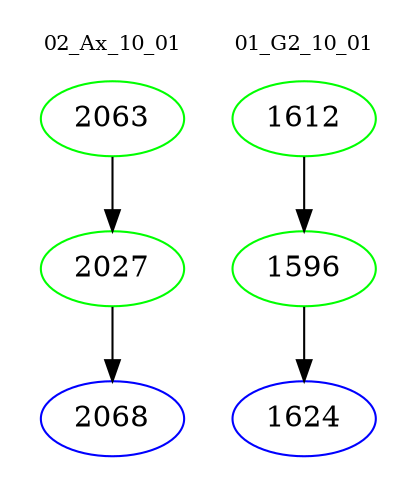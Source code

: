 digraph{
subgraph cluster_0 {
color = white
label = "02_Ax_10_01";
fontsize=10;
T0_2063 [label="2063", color="green"]
T0_2063 -> T0_2027 [color="black"]
T0_2027 [label="2027", color="green"]
T0_2027 -> T0_2068 [color="black"]
T0_2068 [label="2068", color="blue"]
}
subgraph cluster_1 {
color = white
label = "01_G2_10_01";
fontsize=10;
T1_1612 [label="1612", color="green"]
T1_1612 -> T1_1596 [color="black"]
T1_1596 [label="1596", color="green"]
T1_1596 -> T1_1624 [color="black"]
T1_1624 [label="1624", color="blue"]
}
}
